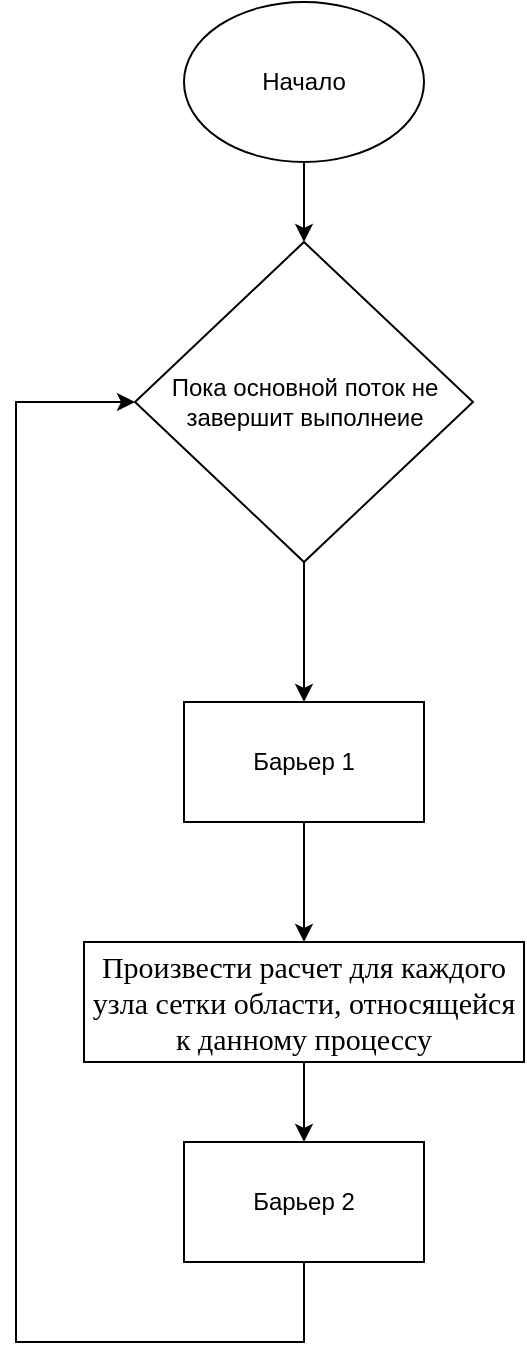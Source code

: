 <mxfile version="18.0.6" type="device"><diagram id="iuZESdv25fNLRtw6_W-9" name="Страница 1"><mxGraphModel dx="1102" dy="865" grid="1" gridSize="10" guides="1" tooltips="1" connect="1" arrows="1" fold="1" page="1" pageScale="1" pageWidth="827" pageHeight="1169" math="0" shadow="0"><root><mxCell id="0"/><mxCell id="1" parent="0"/><mxCell id="IBHlPrbw4-phLFERf6OY-3" style="edgeStyle=orthogonalEdgeStyle;rounded=0;orthogonalLoop=1;jettySize=auto;html=1;entryX=0.5;entryY=0;entryDx=0;entryDy=0;" edge="1" parent="1" source="IBHlPrbw4-phLFERf6OY-1" target="IBHlPrbw4-phLFERf6OY-2"><mxGeometry relative="1" as="geometry"/></mxCell><mxCell id="IBHlPrbw4-phLFERf6OY-1" value="Начало" style="ellipse;whiteSpace=wrap;html=1;" vertex="1" parent="1"><mxGeometry x="294" y="170" width="120" height="80" as="geometry"/></mxCell><mxCell id="IBHlPrbw4-phLFERf6OY-5" style="edgeStyle=orthogonalEdgeStyle;rounded=0;orthogonalLoop=1;jettySize=auto;html=1;" edge="1" parent="1" source="IBHlPrbw4-phLFERf6OY-2" target="IBHlPrbw4-phLFERf6OY-4"><mxGeometry relative="1" as="geometry"/></mxCell><mxCell id="IBHlPrbw4-phLFERf6OY-2" value="Пока основной поток не завершит выполнеие" style="rhombus;whiteSpace=wrap;html=1;" vertex="1" parent="1"><mxGeometry x="269.5" y="290" width="169" height="160" as="geometry"/></mxCell><mxCell id="IBHlPrbw4-phLFERf6OY-8" style="edgeStyle=orthogonalEdgeStyle;rounded=0;orthogonalLoop=1;jettySize=auto;html=1;entryX=0.5;entryY=0;entryDx=0;entryDy=0;" edge="1" parent="1" source="IBHlPrbw4-phLFERf6OY-4" target="IBHlPrbw4-phLFERf6OY-7"><mxGeometry relative="1" as="geometry"/></mxCell><mxCell id="IBHlPrbw4-phLFERf6OY-4" value="Барьер 1" style="rounded=0;whiteSpace=wrap;html=1;" vertex="1" parent="1"><mxGeometry x="294" y="520" width="120" height="60" as="geometry"/></mxCell><mxCell id="IBHlPrbw4-phLFERf6OY-10" style="edgeStyle=orthogonalEdgeStyle;rounded=0;orthogonalLoop=1;jettySize=auto;html=1;entryX=0;entryY=0.5;entryDx=0;entryDy=0;" edge="1" parent="1" source="IBHlPrbw4-phLFERf6OY-6" target="IBHlPrbw4-phLFERf6OY-2"><mxGeometry relative="1" as="geometry"><Array as="points"><mxPoint x="354" y="840"/><mxPoint x="210" y="840"/><mxPoint x="210" y="370"/></Array></mxGeometry></mxCell><mxCell id="IBHlPrbw4-phLFERf6OY-6" value="Барьер 2" style="rounded=0;whiteSpace=wrap;html=1;" vertex="1" parent="1"><mxGeometry x="294" y="740" width="120" height="60" as="geometry"/></mxCell><mxCell id="IBHlPrbw4-phLFERf6OY-9" style="edgeStyle=orthogonalEdgeStyle;rounded=0;orthogonalLoop=1;jettySize=auto;html=1;entryX=0.5;entryY=0;entryDx=0;entryDy=0;" edge="1" parent="1" source="IBHlPrbw4-phLFERf6OY-7" target="IBHlPrbw4-phLFERf6OY-6"><mxGeometry relative="1" as="geometry"/></mxCell><mxCell id="IBHlPrbw4-phLFERf6OY-7" value="&lt;div style=&quot;font-family: &amp;quot;YS Text&amp;quot;; font-size: 15px; background-color: rgb(255, 255, 255);&quot;&gt;Произвести расчет для каждого узла сетки области, относящейся к данному процессу&lt;/div&gt;" style="rounded=0;whiteSpace=wrap;html=1;align=center;" vertex="1" parent="1"><mxGeometry x="244" y="640" width="220" height="60" as="geometry"/></mxCell></root></mxGraphModel></diagram></mxfile>